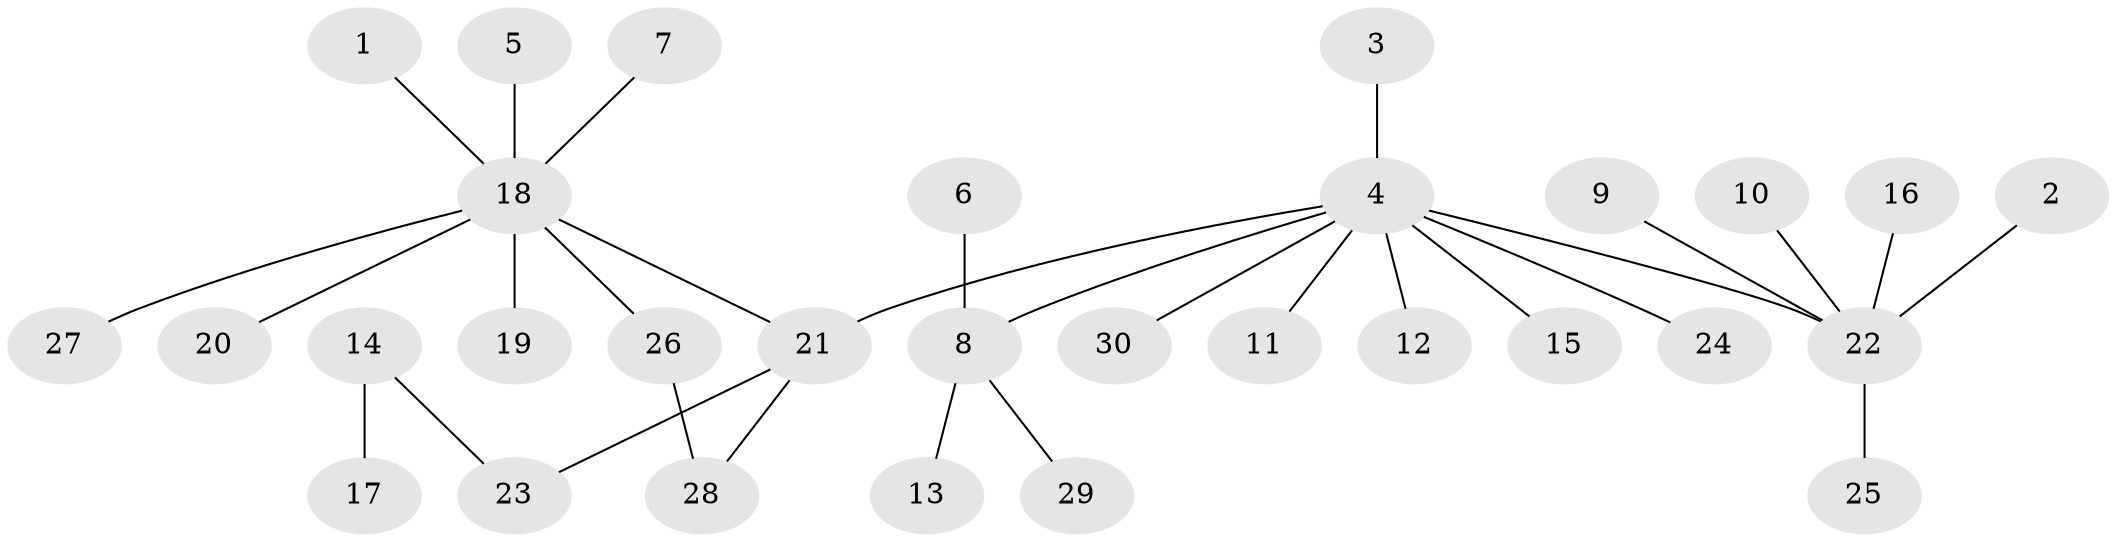 // original degree distribution, {4: 0.05357142857142857, 6: 0.03571428571428571, 11: 0.017857142857142856, 10: 0.017857142857142856, 2: 0.16071428571428573, 1: 0.6785714285714286, 8: 0.017857142857142856, 3: 0.017857142857142856}
// Generated by graph-tools (version 1.1) at 2025/01/03/09/25 03:01:56]
// undirected, 30 vertices, 30 edges
graph export_dot {
graph [start="1"]
  node [color=gray90,style=filled];
  1;
  2;
  3;
  4;
  5;
  6;
  7;
  8;
  9;
  10;
  11;
  12;
  13;
  14;
  15;
  16;
  17;
  18;
  19;
  20;
  21;
  22;
  23;
  24;
  25;
  26;
  27;
  28;
  29;
  30;
  1 -- 18 [weight=1.0];
  2 -- 22 [weight=1.0];
  3 -- 4 [weight=1.0];
  4 -- 8 [weight=1.0];
  4 -- 11 [weight=1.0];
  4 -- 12 [weight=1.0];
  4 -- 15 [weight=1.0];
  4 -- 21 [weight=1.0];
  4 -- 22 [weight=1.0];
  4 -- 24 [weight=1.0];
  4 -- 30 [weight=1.0];
  5 -- 18 [weight=1.0];
  6 -- 8 [weight=1.0];
  7 -- 18 [weight=1.0];
  8 -- 13 [weight=1.0];
  8 -- 29 [weight=1.0];
  9 -- 22 [weight=1.0];
  10 -- 22 [weight=1.0];
  14 -- 17 [weight=1.0];
  14 -- 23 [weight=1.0];
  16 -- 22 [weight=1.0];
  18 -- 19 [weight=1.0];
  18 -- 20 [weight=1.0];
  18 -- 21 [weight=1.0];
  18 -- 26 [weight=1.0];
  18 -- 27 [weight=1.0];
  21 -- 23 [weight=1.0];
  21 -- 28 [weight=1.0];
  22 -- 25 [weight=1.0];
  26 -- 28 [weight=1.0];
}
